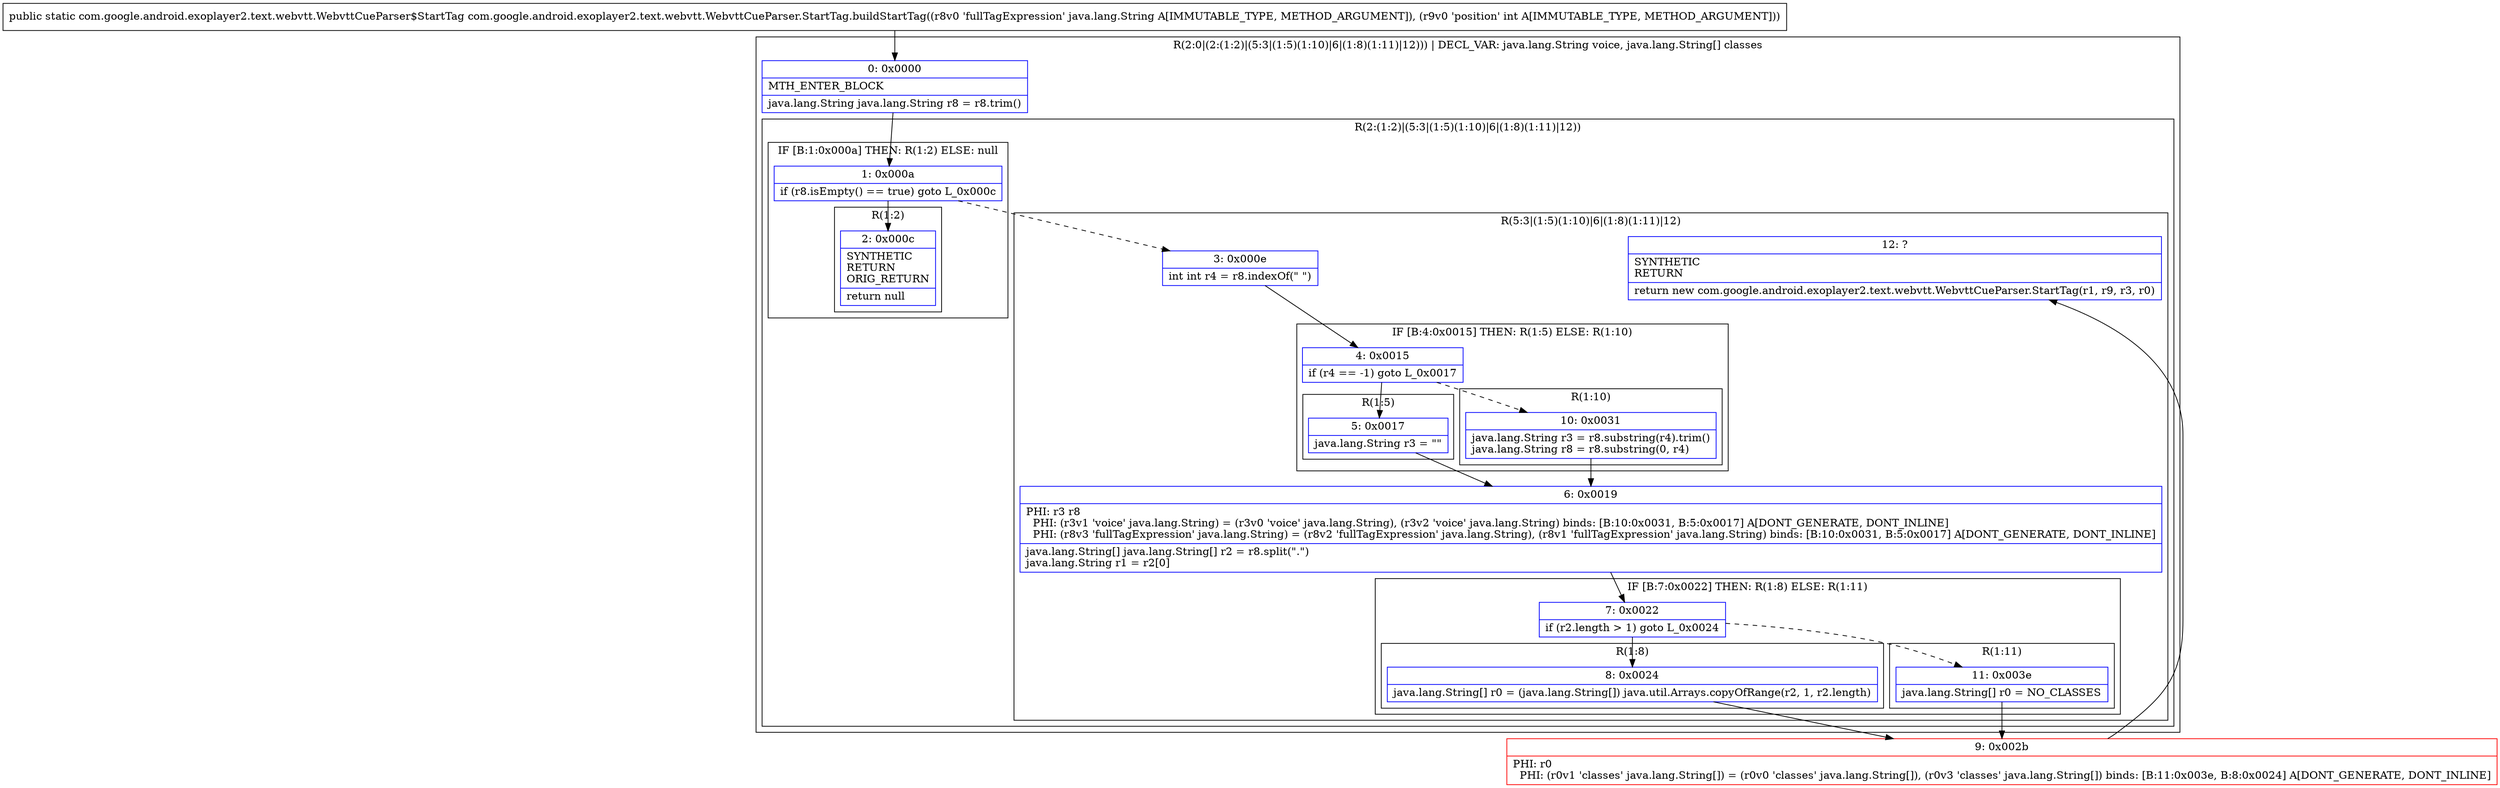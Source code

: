 digraph "CFG forcom.google.android.exoplayer2.text.webvtt.WebvttCueParser.StartTag.buildStartTag(Ljava\/lang\/String;I)Lcom\/google\/android\/exoplayer2\/text\/webvtt\/WebvttCueParser$StartTag;" {
subgraph cluster_Region_1556061340 {
label = "R(2:0|(2:(1:2)|(5:3|(1:5)(1:10)|6|(1:8)(1:11)|12))) | DECL_VAR: java.lang.String voice, java.lang.String[] classes\l";
node [shape=record,color=blue];
Node_0 [shape=record,label="{0\:\ 0x0000|MTH_ENTER_BLOCK\l|java.lang.String java.lang.String r8 = r8.trim()\l}"];
subgraph cluster_Region_818025699 {
label = "R(2:(1:2)|(5:3|(1:5)(1:10)|6|(1:8)(1:11)|12))";
node [shape=record,color=blue];
subgraph cluster_IfRegion_1136453364 {
label = "IF [B:1:0x000a] THEN: R(1:2) ELSE: null";
node [shape=record,color=blue];
Node_1 [shape=record,label="{1\:\ 0x000a|if (r8.isEmpty() == true) goto L_0x000c\l}"];
subgraph cluster_Region_257571700 {
label = "R(1:2)";
node [shape=record,color=blue];
Node_2 [shape=record,label="{2\:\ 0x000c|SYNTHETIC\lRETURN\lORIG_RETURN\l|return null\l}"];
}
}
subgraph cluster_Region_456881833 {
label = "R(5:3|(1:5)(1:10)|6|(1:8)(1:11)|12)";
node [shape=record,color=blue];
Node_3 [shape=record,label="{3\:\ 0x000e|int int r4 = r8.indexOf(\" \")\l}"];
subgraph cluster_IfRegion_994071086 {
label = "IF [B:4:0x0015] THEN: R(1:5) ELSE: R(1:10)";
node [shape=record,color=blue];
Node_4 [shape=record,label="{4\:\ 0x0015|if (r4 == \-1) goto L_0x0017\l}"];
subgraph cluster_Region_1805283029 {
label = "R(1:5)";
node [shape=record,color=blue];
Node_5 [shape=record,label="{5\:\ 0x0017|java.lang.String r3 = \"\"\l}"];
}
subgraph cluster_Region_1300472098 {
label = "R(1:10)";
node [shape=record,color=blue];
Node_10 [shape=record,label="{10\:\ 0x0031|java.lang.String r3 = r8.substring(r4).trim()\ljava.lang.String r8 = r8.substring(0, r4)\l}"];
}
}
Node_6 [shape=record,label="{6\:\ 0x0019|PHI: r3 r8 \l  PHI: (r3v1 'voice' java.lang.String) = (r3v0 'voice' java.lang.String), (r3v2 'voice' java.lang.String) binds: [B:10:0x0031, B:5:0x0017] A[DONT_GENERATE, DONT_INLINE]\l  PHI: (r8v3 'fullTagExpression' java.lang.String) = (r8v2 'fullTagExpression' java.lang.String), (r8v1 'fullTagExpression' java.lang.String) binds: [B:10:0x0031, B:5:0x0017] A[DONT_GENERATE, DONT_INLINE]\l|java.lang.String[] java.lang.String[] r2 = r8.split(\".\")\ljava.lang.String r1 = r2[0]\l}"];
subgraph cluster_IfRegion_1337306644 {
label = "IF [B:7:0x0022] THEN: R(1:8) ELSE: R(1:11)";
node [shape=record,color=blue];
Node_7 [shape=record,label="{7\:\ 0x0022|if (r2.length \> 1) goto L_0x0024\l}"];
subgraph cluster_Region_268109685 {
label = "R(1:8)";
node [shape=record,color=blue];
Node_8 [shape=record,label="{8\:\ 0x0024|java.lang.String[] r0 = (java.lang.String[]) java.util.Arrays.copyOfRange(r2, 1, r2.length)\l}"];
}
subgraph cluster_Region_907277702 {
label = "R(1:11)";
node [shape=record,color=blue];
Node_11 [shape=record,label="{11\:\ 0x003e|java.lang.String[] r0 = NO_CLASSES\l}"];
}
}
Node_12 [shape=record,label="{12\:\ ?|SYNTHETIC\lRETURN\l|return new com.google.android.exoplayer2.text.webvtt.WebvttCueParser.StartTag(r1, r9, r3, r0)\l}"];
}
}
}
Node_9 [shape=record,color=red,label="{9\:\ 0x002b|PHI: r0 \l  PHI: (r0v1 'classes' java.lang.String[]) = (r0v0 'classes' java.lang.String[]), (r0v3 'classes' java.lang.String[]) binds: [B:11:0x003e, B:8:0x0024] A[DONT_GENERATE, DONT_INLINE]\l}"];
MethodNode[shape=record,label="{public static com.google.android.exoplayer2.text.webvtt.WebvttCueParser$StartTag com.google.android.exoplayer2.text.webvtt.WebvttCueParser.StartTag.buildStartTag((r8v0 'fullTagExpression' java.lang.String A[IMMUTABLE_TYPE, METHOD_ARGUMENT]), (r9v0 'position' int A[IMMUTABLE_TYPE, METHOD_ARGUMENT])) }"];
MethodNode -> Node_0;
Node_0 -> Node_1;
Node_1 -> Node_2;
Node_1 -> Node_3[style=dashed];
Node_3 -> Node_4;
Node_4 -> Node_5;
Node_4 -> Node_10[style=dashed];
Node_5 -> Node_6;
Node_10 -> Node_6;
Node_6 -> Node_7;
Node_7 -> Node_8;
Node_7 -> Node_11[style=dashed];
Node_8 -> Node_9;
Node_11 -> Node_9;
Node_9 -> Node_12;
}

